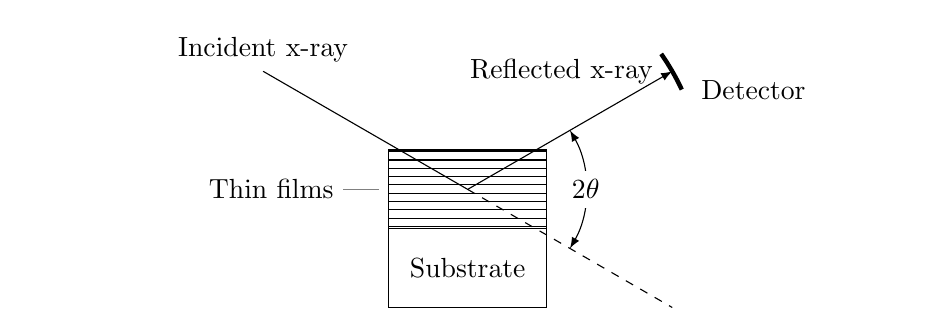 \begin{tikzpicture}
\usetikzlibrary{patterns}
% Substrate
\draw (-1,0.5) rectangle (1,-1.5);
\node at (0,-1) {Substrate};
% Films
\draw[pattern=horizontal lines] (-1,0.5) rectangle (1,-0.5);
\node[pin=left:Thin films] at (-1,0) {};
% X-ray
\draw[-latex] (150:3) node[above] {Incident x-ray} -- (0,0) -- (30:3) node [label=left:Reflected x-ray] {};
% Detector
\draw[ultra thick] (0,0)+(35:3) arc (35:25:3);
\node[label=right:Detector] at (25:3) {};
% Angle
\draw[dashed] (0,0) -- (-30:3);
\draw[latex-latex] (0,0) + (30:1.5) arc (30:-30:1.5);
\node[fill=white] at (1.5,0) {$2\theta$};
\path (-2.2in,0) -- (2.2in,0);
\end{tikzpicture}
